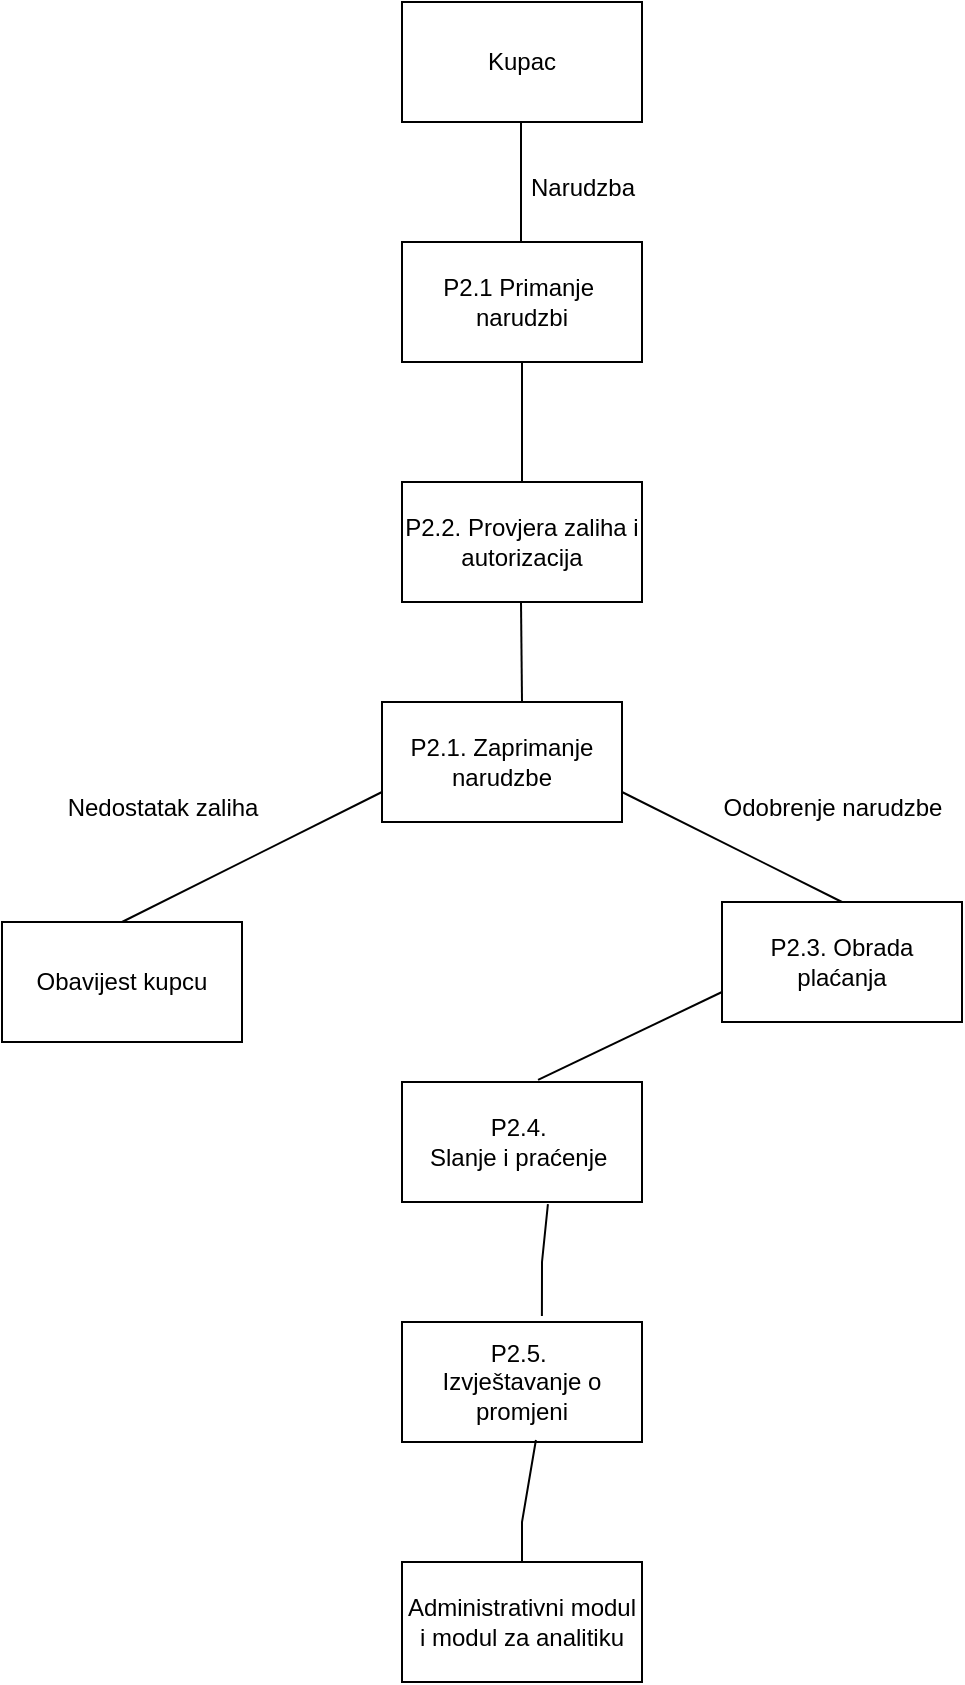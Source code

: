 <mxfile version="28.2.1">
  <diagram name="Page-1" id="f2c3ZBrtwbG61Y7bOaYs">
    <mxGraphModel dx="1426" dy="743" grid="1" gridSize="10" guides="1" tooltips="1" connect="1" arrows="1" fold="1" page="1" pageScale="1" pageWidth="850" pageHeight="1100" math="0" shadow="0">
      <root>
        <mxCell id="0" />
        <mxCell id="1" parent="0" />
        <mxCell id="pQYBjQgUdSPvOIWegEOu-1" value="Kupac" style="rounded=0;whiteSpace=wrap;html=1;" vertex="1" parent="1">
          <mxGeometry x="350" y="30" width="120" height="60" as="geometry" />
        </mxCell>
        <mxCell id="pQYBjQgUdSPvOIWegEOu-2" value="P2.1. Zaprimanje narudzbe" style="rounded=0;whiteSpace=wrap;html=1;" vertex="1" parent="1">
          <mxGeometry x="340" y="380" width="120" height="60" as="geometry" />
        </mxCell>
        <mxCell id="pQYBjQgUdSPvOIWegEOu-3" value="&lt;div&gt;P2.1 Primanje&amp;nbsp; narudzbi&lt;/div&gt;" style="rounded=0;whiteSpace=wrap;html=1;" vertex="1" parent="1">
          <mxGeometry x="350" y="150" width="120" height="60" as="geometry" />
        </mxCell>
        <mxCell id="pQYBjQgUdSPvOIWegEOu-4" value="P2.2. Provjera zaliha i autorizacija" style="rounded=0;whiteSpace=wrap;html=1;" vertex="1" parent="1">
          <mxGeometry x="350" y="270" width="120" height="60" as="geometry" />
        </mxCell>
        <mxCell id="pQYBjQgUdSPvOIWegEOu-5" value="P2.3. Obrada plaćanja" style="rounded=0;whiteSpace=wrap;html=1;" vertex="1" parent="1">
          <mxGeometry x="510" y="480" width="120" height="60" as="geometry" />
        </mxCell>
        <mxCell id="pQYBjQgUdSPvOIWegEOu-6" value="Obavijest kupcu" style="rounded=0;whiteSpace=wrap;html=1;" vertex="1" parent="1">
          <mxGeometry x="150" y="490" width="120" height="60" as="geometry" />
        </mxCell>
        <mxCell id="pQYBjQgUdSPvOIWegEOu-7" value="" style="endArrow=none;html=1;rounded=0;entryX=0.5;entryY=0;entryDx=0;entryDy=0;exitX=0;exitY=0.75;exitDx=0;exitDy=0;" edge="1" parent="1" source="pQYBjQgUdSPvOIWegEOu-2" target="pQYBjQgUdSPvOIWegEOu-6">
          <mxGeometry width="50" height="50" relative="1" as="geometry">
            <mxPoint x="640" y="410" as="sourcePoint" />
            <mxPoint x="460" y="470" as="targetPoint" />
          </mxGeometry>
        </mxCell>
        <mxCell id="pQYBjQgUdSPvOIWegEOu-9" value="" style="endArrow=none;html=1;rounded=0;entryX=0.5;entryY=0;entryDx=0;entryDy=0;exitX=1;exitY=0.75;exitDx=0;exitDy=0;" edge="1" parent="1" source="pQYBjQgUdSPvOIWegEOu-2" target="pQYBjQgUdSPvOIWegEOu-5">
          <mxGeometry width="50" height="50" relative="1" as="geometry">
            <mxPoint x="700" y="150" as="sourcePoint" />
            <mxPoint x="480" y="240" as="targetPoint" />
          </mxGeometry>
        </mxCell>
        <mxCell id="pQYBjQgUdSPvOIWegEOu-11" value="" style="endArrow=none;html=1;rounded=0;entryX=0.5;entryY=0;entryDx=0;entryDy=0;exitX=0.5;exitY=1;exitDx=0;exitDy=0;" edge="1" parent="1" source="pQYBjQgUdSPvOIWegEOu-3" target="pQYBjQgUdSPvOIWegEOu-4">
          <mxGeometry width="50" height="50" relative="1" as="geometry">
            <mxPoint x="400" y="150" as="sourcePoint" />
            <mxPoint x="180" y="240" as="targetPoint" />
          </mxGeometry>
        </mxCell>
        <mxCell id="pQYBjQgUdSPvOIWegEOu-19" value="P2.4.&amp;nbsp;&lt;div&gt;Slanje i praćenje&amp;nbsp;&lt;/div&gt;" style="rounded=0;whiteSpace=wrap;html=1;" vertex="1" parent="1">
          <mxGeometry x="350" y="570" width="120" height="60" as="geometry" />
        </mxCell>
        <mxCell id="pQYBjQgUdSPvOIWegEOu-20" value="P2.5.&amp;nbsp;&lt;div&gt;Izvještavanje o promjeni&lt;/div&gt;" style="rounded=0;whiteSpace=wrap;html=1;" vertex="1" parent="1">
          <mxGeometry x="350" y="690" width="120" height="60" as="geometry" />
        </mxCell>
        <mxCell id="pQYBjQgUdSPvOIWegEOu-21" value="Administrativni modul i modul za analitiku" style="rounded=0;whiteSpace=wrap;html=1;" vertex="1" parent="1">
          <mxGeometry x="350" y="810" width="120" height="60" as="geometry" />
        </mxCell>
        <mxCell id="pQYBjQgUdSPvOIWegEOu-22" value="" style="endArrow=none;html=1;rounded=0;entryX=0.5;entryY=0;entryDx=0;entryDy=0;exitX=0.5;exitY=1;exitDx=0;exitDy=0;" edge="1" parent="1">
          <mxGeometry width="50" height="50" relative="1" as="geometry">
            <mxPoint x="409.5" y="90" as="sourcePoint" />
            <mxPoint x="409.5" y="150" as="targetPoint" />
          </mxGeometry>
        </mxCell>
        <mxCell id="pQYBjQgUdSPvOIWegEOu-23" value="" style="endArrow=none;html=1;rounded=0;exitX=0.5;exitY=1;exitDx=0;exitDy=0;" edge="1" parent="1">
          <mxGeometry width="50" height="50" relative="1" as="geometry">
            <mxPoint x="409.5" y="330" as="sourcePoint" />
            <mxPoint x="410" y="380" as="targetPoint" />
          </mxGeometry>
        </mxCell>
        <mxCell id="pQYBjQgUdSPvOIWegEOu-24" value="" style="endArrow=none;html=1;rounded=0;exitX=0;exitY=0.75;exitDx=0;exitDy=0;entryX=0.567;entryY=-0.017;entryDx=0;entryDy=0;entryPerimeter=0;" edge="1" parent="1" source="pQYBjQgUdSPvOIWegEOu-5" target="pQYBjQgUdSPvOIWegEOu-19">
          <mxGeometry width="50" height="50" relative="1" as="geometry">
            <mxPoint x="460" y="490" as="sourcePoint" />
            <mxPoint x="460.5" y="540" as="targetPoint" />
          </mxGeometry>
        </mxCell>
        <mxCell id="pQYBjQgUdSPvOIWegEOu-25" value="" style="endArrow=none;html=1;rounded=0;exitX=0.608;exitY=1.017;exitDx=0;exitDy=0;entryX=0.583;entryY=-0.05;entryDx=0;entryDy=0;entryPerimeter=0;exitPerimeter=0;" edge="1" parent="1" source="pQYBjQgUdSPvOIWegEOu-19" target="pQYBjQgUdSPvOIWegEOu-20">
          <mxGeometry width="50" height="50" relative="1" as="geometry">
            <mxPoint x="480" y="600" as="sourcePoint" />
            <mxPoint x="480.5" y="650" as="targetPoint" />
            <Array as="points">
              <mxPoint x="420" y="660" />
            </Array>
          </mxGeometry>
        </mxCell>
        <mxCell id="pQYBjQgUdSPvOIWegEOu-26" value="" style="endArrow=none;html=1;rounded=0;exitX=0.558;exitY=0.983;exitDx=0;exitDy=0;entryX=0.5;entryY=0;entryDx=0;entryDy=0;exitPerimeter=0;" edge="1" parent="1" source="pQYBjQgUdSPvOIWegEOu-20" target="pQYBjQgUdSPvOIWegEOu-21">
          <mxGeometry width="50" height="50" relative="1" as="geometry">
            <mxPoint x="520" y="660" as="sourcePoint" />
            <mxPoint x="520.5" y="710" as="targetPoint" />
            <Array as="points">
              <mxPoint x="410" y="790" />
            </Array>
          </mxGeometry>
        </mxCell>
        <mxCell id="pQYBjQgUdSPvOIWegEOu-27" value="Narudzba" style="text;html=1;align=center;verticalAlign=middle;resizable=0;points=[];autosize=1;strokeColor=none;fillColor=none;" vertex="1" parent="1">
          <mxGeometry x="400" y="108" width="80" height="30" as="geometry" />
        </mxCell>
        <mxCell id="pQYBjQgUdSPvOIWegEOu-28" value="Nedostatak zaliha" style="text;html=1;align=center;verticalAlign=middle;resizable=0;points=[];autosize=1;strokeColor=none;fillColor=none;" vertex="1" parent="1">
          <mxGeometry x="170" y="418" width="120" height="30" as="geometry" />
        </mxCell>
        <mxCell id="pQYBjQgUdSPvOIWegEOu-29" value="Odobrenje narudzbe" style="text;html=1;align=center;verticalAlign=middle;resizable=0;points=[];autosize=1;strokeColor=none;fillColor=none;" vertex="1" parent="1">
          <mxGeometry x="500" y="418" width="130" height="30" as="geometry" />
        </mxCell>
      </root>
    </mxGraphModel>
  </diagram>
</mxfile>
